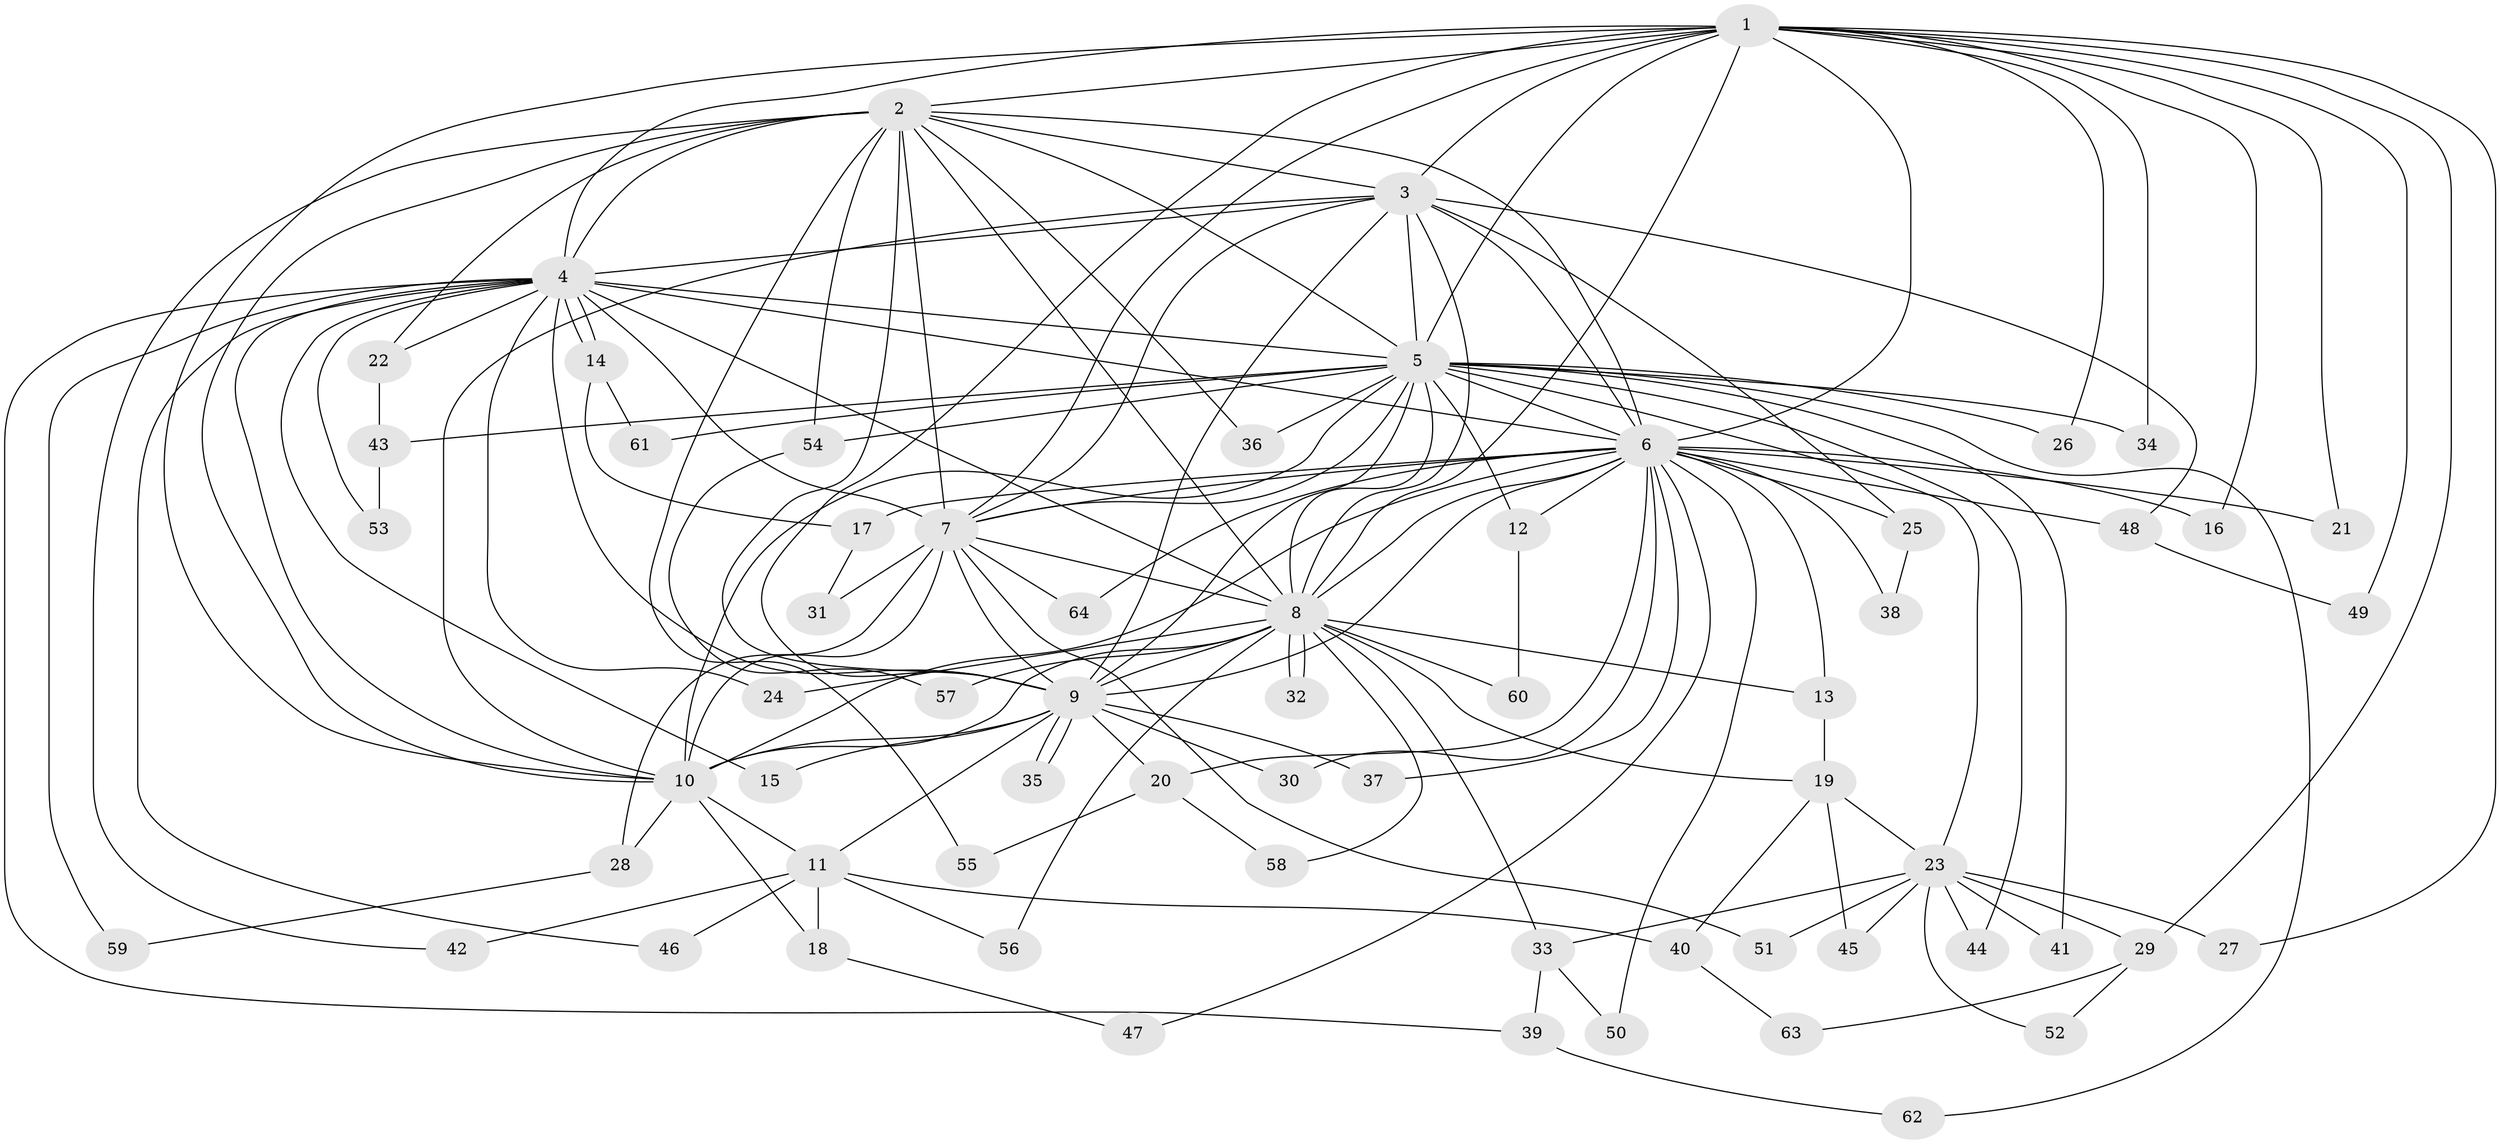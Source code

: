 // coarse degree distribution, {9: 0.1, 11: 0.05, 14: 0.05, 8: 0.15, 13: 0.05, 6: 0.15, 5: 0.05, 3: 0.15, 4: 0.05, 1: 0.1, 2: 0.1}
// Generated by graph-tools (version 1.1) at 2025/49/03/04/25 22:49:34]
// undirected, 64 vertices, 153 edges
graph export_dot {
  node [color=gray90,style=filled];
  1;
  2;
  3;
  4;
  5;
  6;
  7;
  8;
  9;
  10;
  11;
  12;
  13;
  14;
  15;
  16;
  17;
  18;
  19;
  20;
  21;
  22;
  23;
  24;
  25;
  26;
  27;
  28;
  29;
  30;
  31;
  32;
  33;
  34;
  35;
  36;
  37;
  38;
  39;
  40;
  41;
  42;
  43;
  44;
  45;
  46;
  47;
  48;
  49;
  50;
  51;
  52;
  53;
  54;
  55;
  56;
  57;
  58;
  59;
  60;
  61;
  62;
  63;
  64;
  1 -- 2;
  1 -- 3;
  1 -- 4;
  1 -- 5;
  1 -- 6;
  1 -- 7;
  1 -- 8;
  1 -- 9;
  1 -- 10;
  1 -- 16;
  1 -- 21;
  1 -- 26;
  1 -- 27;
  1 -- 29;
  1 -- 34;
  1 -- 49;
  2 -- 3;
  2 -- 4;
  2 -- 5;
  2 -- 6;
  2 -- 7;
  2 -- 8;
  2 -- 9;
  2 -- 10;
  2 -- 22;
  2 -- 36;
  2 -- 42;
  2 -- 54;
  2 -- 55;
  3 -- 4;
  3 -- 5;
  3 -- 6;
  3 -- 7;
  3 -- 8;
  3 -- 9;
  3 -- 10;
  3 -- 25;
  3 -- 48;
  4 -- 5;
  4 -- 6;
  4 -- 7;
  4 -- 8;
  4 -- 9;
  4 -- 10;
  4 -- 14;
  4 -- 14;
  4 -- 15;
  4 -- 22;
  4 -- 24;
  4 -- 39;
  4 -- 46;
  4 -- 53;
  4 -- 59;
  5 -- 6;
  5 -- 7;
  5 -- 8;
  5 -- 9;
  5 -- 10;
  5 -- 12;
  5 -- 23;
  5 -- 26;
  5 -- 34;
  5 -- 36;
  5 -- 41;
  5 -- 43;
  5 -- 44;
  5 -- 54;
  5 -- 61;
  5 -- 62;
  6 -- 7;
  6 -- 8;
  6 -- 9;
  6 -- 10;
  6 -- 12;
  6 -- 13;
  6 -- 16;
  6 -- 17;
  6 -- 20;
  6 -- 21;
  6 -- 25;
  6 -- 30;
  6 -- 37;
  6 -- 38;
  6 -- 47;
  6 -- 48;
  6 -- 50;
  6 -- 64;
  7 -- 8;
  7 -- 9;
  7 -- 10;
  7 -- 28;
  7 -- 31;
  7 -- 51;
  7 -- 64;
  8 -- 9;
  8 -- 10;
  8 -- 13;
  8 -- 19;
  8 -- 24;
  8 -- 32;
  8 -- 32;
  8 -- 33;
  8 -- 56;
  8 -- 57;
  8 -- 58;
  8 -- 60;
  9 -- 10;
  9 -- 11;
  9 -- 15;
  9 -- 20;
  9 -- 30;
  9 -- 35;
  9 -- 35;
  9 -- 37;
  10 -- 11;
  10 -- 18;
  10 -- 28;
  11 -- 18;
  11 -- 40;
  11 -- 42;
  11 -- 46;
  11 -- 56;
  12 -- 60;
  13 -- 19;
  14 -- 17;
  14 -- 61;
  17 -- 31;
  18 -- 47;
  19 -- 23;
  19 -- 40;
  19 -- 45;
  20 -- 55;
  20 -- 58;
  22 -- 43;
  23 -- 27;
  23 -- 29;
  23 -- 33;
  23 -- 41;
  23 -- 44;
  23 -- 45;
  23 -- 51;
  23 -- 52;
  25 -- 38;
  28 -- 59;
  29 -- 52;
  29 -- 63;
  33 -- 39;
  33 -- 50;
  39 -- 62;
  40 -- 63;
  43 -- 53;
  48 -- 49;
  54 -- 57;
}
